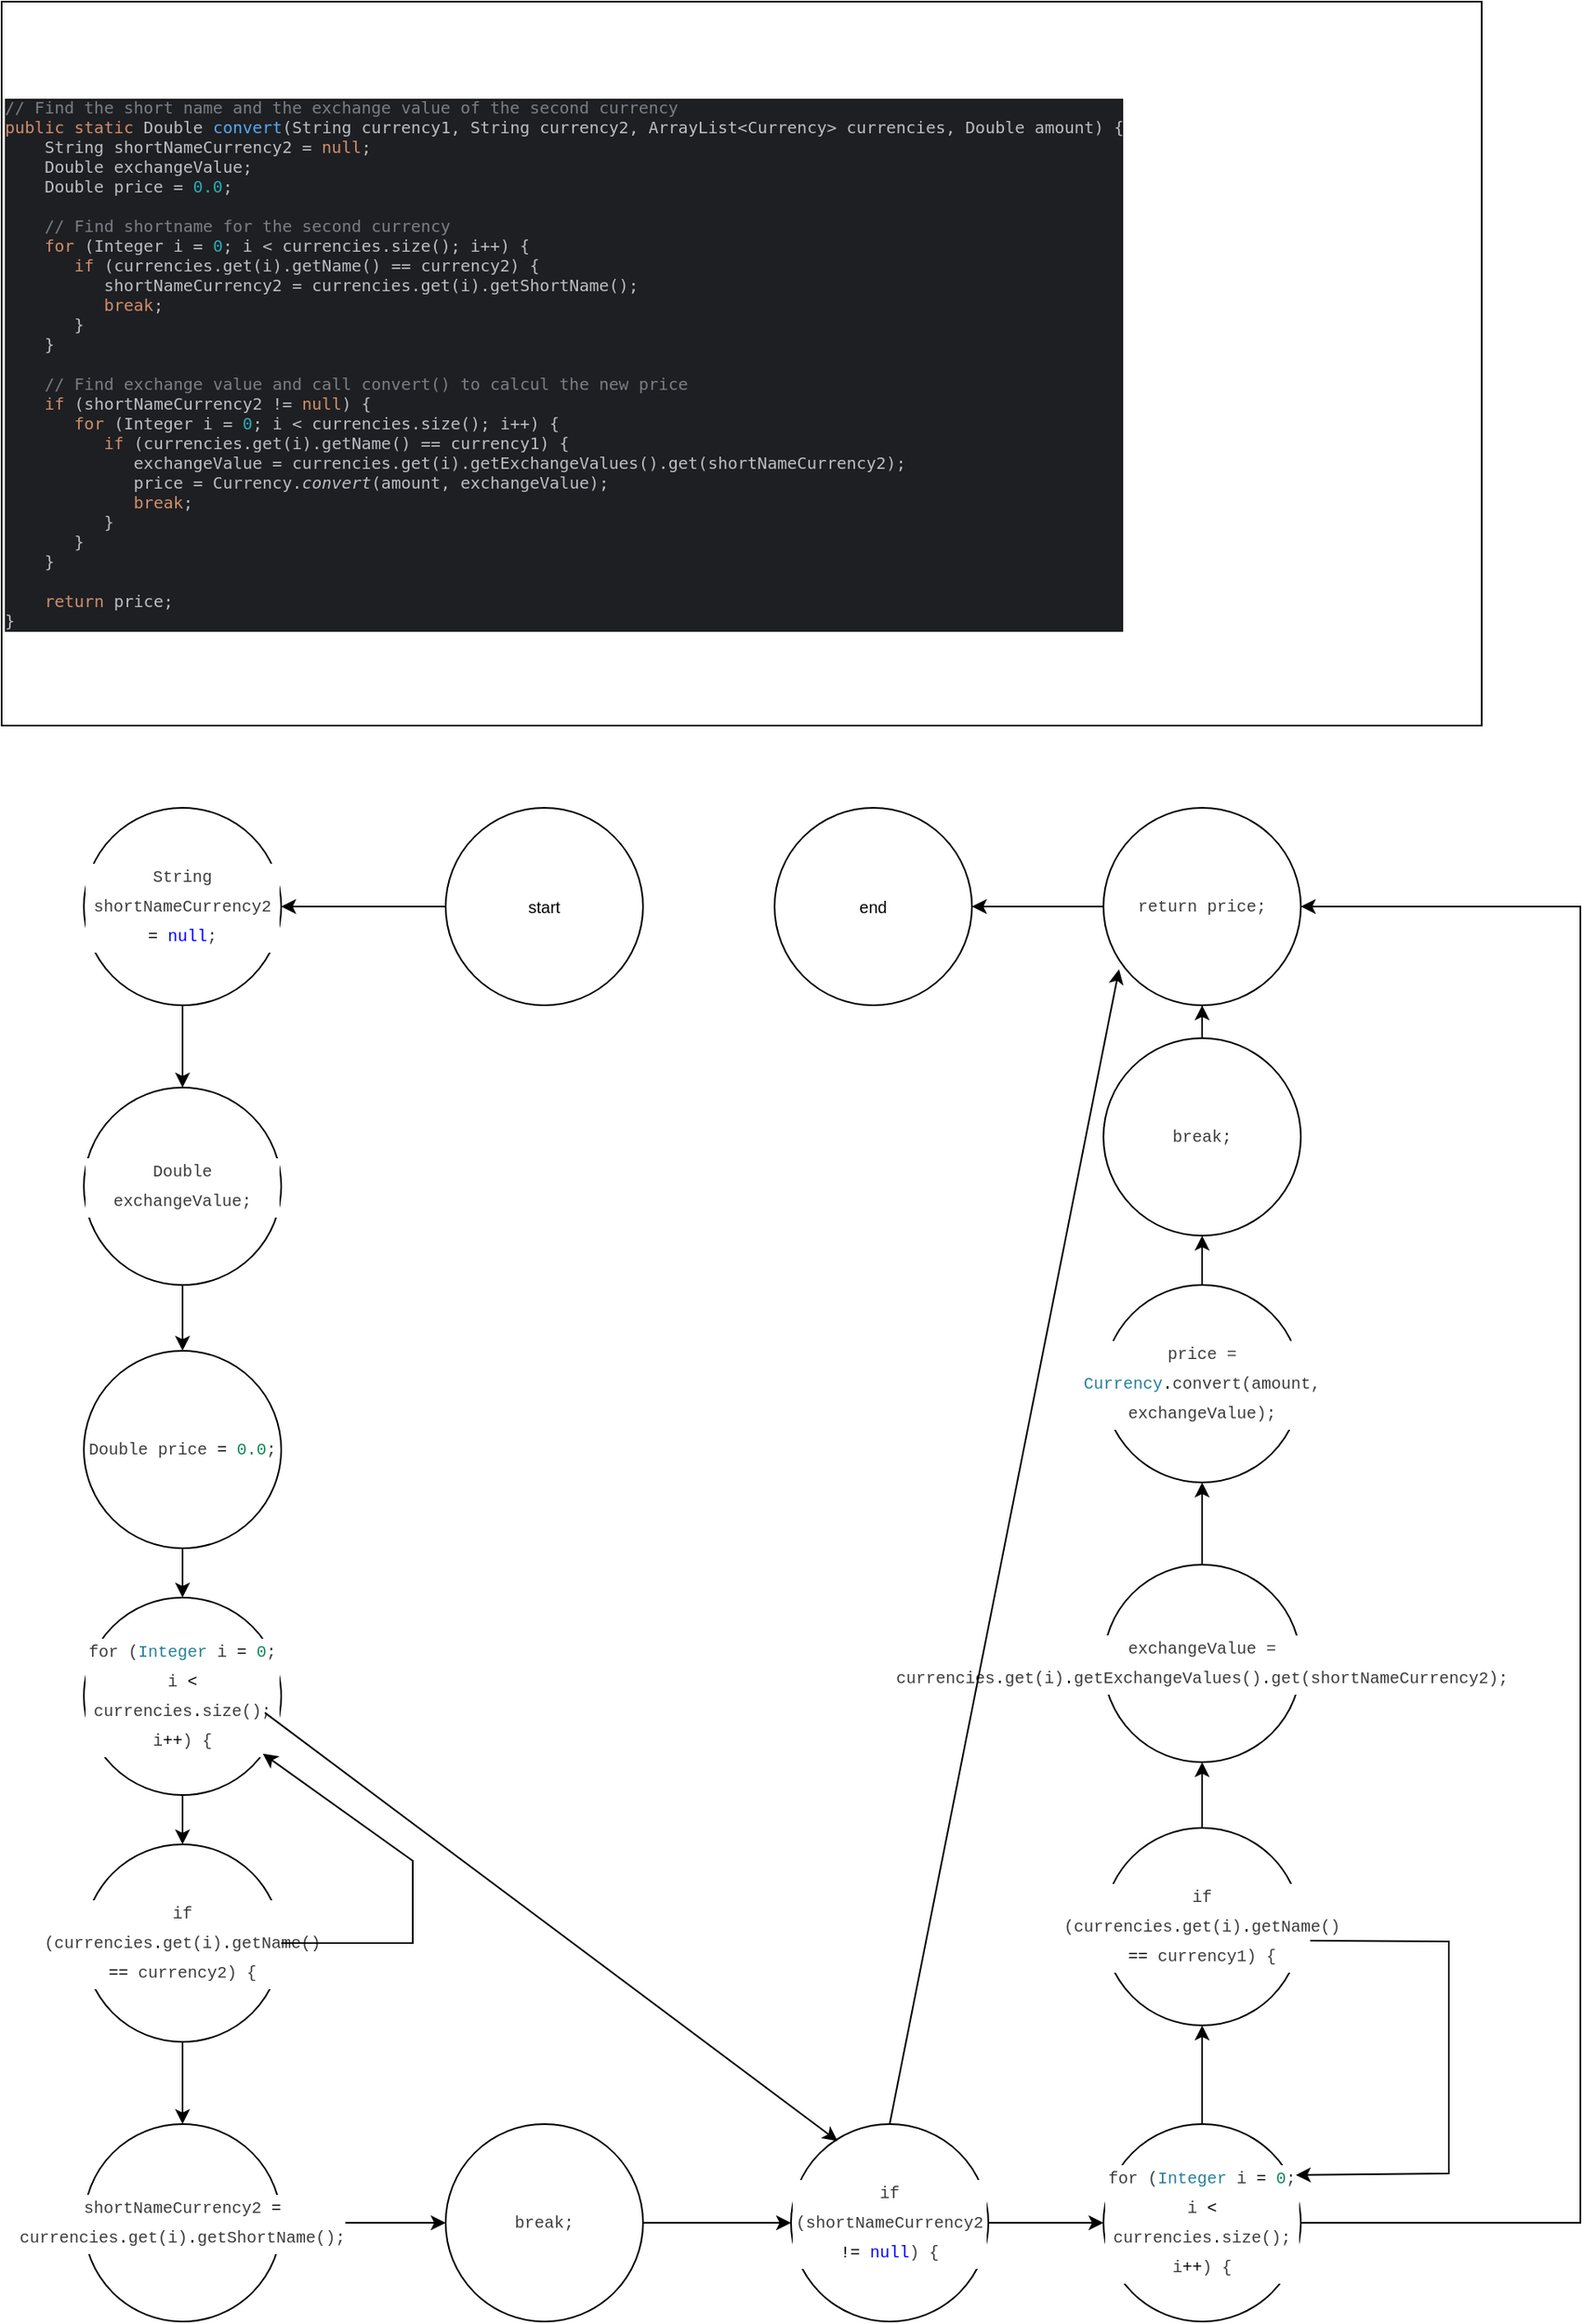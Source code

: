 <mxfile version="22.1.7" type="device">
  <diagram name="Page-1" id="QGJVlVm4lbgeCP3KeoCf">
    <mxGraphModel dx="1434" dy="623" grid="1" gridSize="10" guides="1" tooltips="1" connect="1" arrows="1" fold="1" page="1" pageScale="1" pageWidth="850" pageHeight="1100" math="0" shadow="0">
      <root>
        <mxCell id="0" />
        <mxCell id="1" parent="0" />
        <mxCell id="_7y6-RLy95nnaobHyLht-1" value="&lt;div style=&quot;background-color: rgb(30, 31, 34); color: rgb(188, 190, 196); font-size: 10px;&quot;&gt;&lt;pre style=&quot;font-family: &amp;quot;JetBrains Mono&amp;quot;, monospace; font-size: 10px;&quot;&gt;&lt;span style=&quot;color: rgb(122, 126, 133); font-size: 10px;&quot;&gt;// Find the short name and the exchange value of the second currency&lt;br style=&quot;font-size: 10px;&quot;&gt;&lt;/span&gt;&lt;span style=&quot;color: rgb(207, 142, 109); font-size: 10px;&quot;&gt;public static &lt;/span&gt;Double &lt;span style=&quot;color: rgb(86, 168, 245); font-size: 10px;&quot;&gt;convert&lt;/span&gt;(String currency1, String currency2, ArrayList&amp;lt;Currency&amp;gt; currencies, Double amount) {&lt;br style=&quot;font-size: 10px;&quot;&gt;    String shortNameCurrency2 = &lt;span style=&quot;color: rgb(207, 142, 109); font-size: 10px;&quot;&gt;null&lt;/span&gt;;&lt;br style=&quot;font-size: 10px;&quot;&gt;    Double exchangeValue;&lt;br style=&quot;font-size: 10px;&quot;&gt;    Double price = &lt;span style=&quot;color: rgb(42, 172, 184); font-size: 10px;&quot;&gt;0.0&lt;/span&gt;;&lt;br style=&quot;font-size: 10px;&quot;&gt;    &lt;br style=&quot;font-size: 10px;&quot;&gt;    &lt;span style=&quot;color: rgb(122, 126, 133); font-size: 10px;&quot;&gt;// Find shortname for the second currency&lt;br style=&quot;font-size: 10px;&quot;&gt;&lt;/span&gt;&lt;span style=&quot;color: rgb(122, 126, 133); font-size: 10px;&quot;&gt;    &lt;/span&gt;&lt;span style=&quot;color: rgb(207, 142, 109); font-size: 10px;&quot;&gt;for &lt;/span&gt;(Integer i = &lt;span style=&quot;color: rgb(42, 172, 184); font-size: 10px;&quot;&gt;0&lt;/span&gt;; i &amp;lt; currencies.size(); i++) {&lt;br style=&quot;font-size: 10px;&quot;&gt;       &lt;span style=&quot;color: rgb(207, 142, 109); font-size: 10px;&quot;&gt;if &lt;/span&gt;(currencies.get(i).getName() == currency2) {&lt;br style=&quot;font-size: 10px;&quot;&gt;          shortNameCurrency2 = currencies.get(i).getShortName();&lt;br style=&quot;font-size: 10px;&quot;&gt;          &lt;span style=&quot;color: rgb(207, 142, 109); font-size: 10px;&quot;&gt;break&lt;/span&gt;;&lt;br style=&quot;font-size: 10px;&quot;&gt;       }&lt;br style=&quot;font-size: 10px;&quot;&gt;    }&lt;br style=&quot;font-size: 10px;&quot;&gt;    &lt;br style=&quot;font-size: 10px;&quot;&gt;    &lt;span style=&quot;color: rgb(122, 126, 133); font-size: 10px;&quot;&gt;// Find exchange value and call convert() to calcul the new price&lt;br style=&quot;font-size: 10px;&quot;&gt;&lt;/span&gt;&lt;span style=&quot;color: rgb(122, 126, 133); font-size: 10px;&quot;&gt;    &lt;/span&gt;&lt;span style=&quot;color: rgb(207, 142, 109); font-size: 10px;&quot;&gt;if &lt;/span&gt;(shortNameCurrency2 != &lt;span style=&quot;color: rgb(207, 142, 109); font-size: 10px;&quot;&gt;null&lt;/span&gt;) {&lt;br style=&quot;font-size: 10px;&quot;&gt;       &lt;span style=&quot;color: rgb(207, 142, 109); font-size: 10px;&quot;&gt;for &lt;/span&gt;(Integer i = &lt;span style=&quot;color: rgb(42, 172, 184); font-size: 10px;&quot;&gt;0&lt;/span&gt;; i &amp;lt; currencies.size(); i++) {&lt;br style=&quot;font-size: 10px;&quot;&gt;          &lt;span style=&quot;color: rgb(207, 142, 109); font-size: 10px;&quot;&gt;if &lt;/span&gt;(currencies.get(i).getName() == currency1) {&lt;br style=&quot;font-size: 10px;&quot;&gt;             exchangeValue = currencies.get(i).getExchangeValues().get(shortNameCurrency2);&lt;br style=&quot;font-size: 10px;&quot;&gt;             price = Currency.&lt;span style=&quot;font-style: italic; font-size: 10px;&quot;&gt;convert&lt;/span&gt;(amount, exchangeValue);&lt;br style=&quot;font-size: 10px;&quot;&gt;             &lt;span style=&quot;color: rgb(207, 142, 109); font-size: 10px;&quot;&gt;break&lt;/span&gt;;&lt;br style=&quot;font-size: 10px;&quot;&gt;          }&lt;br style=&quot;font-size: 10px;&quot;&gt;       }&lt;br style=&quot;font-size: 10px;&quot;&gt;    }&lt;br style=&quot;font-size: 10px;&quot;&gt;    &lt;br style=&quot;font-size: 10px;&quot;&gt;    &lt;span style=&quot;color: rgb(207, 142, 109); font-size: 10px;&quot;&gt;return &lt;/span&gt;price;&lt;br style=&quot;font-size: 10px;&quot;&gt;}&lt;/pre&gt;&lt;/div&gt;" style="rounded=0;whiteSpace=wrap;html=1;align=left;fontSize=10;labelPosition=center;verticalLabelPosition=middle;verticalAlign=middle;horizontal=1;" parent="1" vertex="1">
          <mxGeometry x="30" y="40" width="900" height="440" as="geometry" />
        </mxCell>
        <mxCell id="_7y6-RLy95nnaobHyLht-19" value="" style="edgeStyle=orthogonalEdgeStyle;rounded=0;orthogonalLoop=1;jettySize=auto;html=1;fontSize=10;align=center;labelPosition=center;verticalLabelPosition=middle;verticalAlign=middle;horizontal=1;" parent="1" source="_7y6-RLy95nnaobHyLht-2" target="_7y6-RLy95nnaobHyLht-7" edge="1">
          <mxGeometry relative="1" as="geometry" />
        </mxCell>
        <mxCell id="_7y6-RLy95nnaobHyLht-2" value="&lt;div style=&quot;color: rgb(59, 59, 59); background-color: rgb(255, 255, 255); font-family: Menlo, Monaco, &amp;quot;Courier New&amp;quot;, monospace; line-height: 18px; font-size: 10px;&quot;&gt;&lt;div style=&quot;font-size: 10px;&quot;&gt;        String shortNameCurrency2 &lt;span style=&quot;color: rgb(0, 0, 0); font-size: 10px;&quot;&gt;=&lt;/span&gt; &lt;span style=&quot;color: rgb(0, 0, 255); font-size: 10px;&quot;&gt;null&lt;/span&gt;;&lt;/div&gt;&lt;div style=&quot;font-size: 10px;&quot;&gt;&lt;/div&gt;&lt;/div&gt;" style="ellipse;whiteSpace=wrap;html=1;aspect=fixed;fontSize=10;align=center;labelPosition=center;verticalLabelPosition=middle;verticalAlign=middle;horizontal=1;" parent="1" vertex="1">
          <mxGeometry x="80" y="530" width="120" height="120" as="geometry" />
        </mxCell>
        <mxCell id="_7y6-RLy95nnaobHyLht-43" value="" style="edgeStyle=orthogonalEdgeStyle;rounded=0;orthogonalLoop=1;jettySize=auto;html=1;fontSize=10;" parent="1" source="_7y6-RLy95nnaobHyLht-4" target="_7y6-RLy95nnaobHyLht-16" edge="1">
          <mxGeometry relative="1" as="geometry" />
        </mxCell>
        <mxCell id="_7y6-RLy95nnaobHyLht-4" value="&lt;div style=&quot;color: rgb(59, 59, 59); background-color: rgb(255, 255, 255); font-family: Menlo, Monaco, &amp;quot;Courier New&amp;quot;, monospace; font-size: 10px; line-height: 18px;&quot;&gt;&lt;div style=&quot;font-size: 10px;&quot;&gt;                    exchangeValue = currencies&lt;span style=&quot;color: rgb(0, 0, 0); font-size: 10px;&quot;&gt;.&lt;/span&gt;get(i)&lt;span style=&quot;color: rgb(0, 0, 0); font-size: 10px;&quot;&gt;.&lt;/span&gt;getExchangeValues()&lt;span style=&quot;color: rgb(0, 0, 0); font-size: 10px;&quot;&gt;.&lt;/span&gt;get(shortNameCurrency2);&lt;/div&gt;&lt;div style=&quot;font-size: 10px;&quot;&gt;&lt;/div&gt;&lt;/div&gt;" style="ellipse;whiteSpace=wrap;html=1;aspect=fixed;fontSize=10;align=center;labelPosition=center;verticalLabelPosition=middle;verticalAlign=middle;horizontal=1;" parent="1" vertex="1">
          <mxGeometry x="700" y="990" width="120" height="120" as="geometry" />
        </mxCell>
        <mxCell id="_7y6-RLy95nnaobHyLht-18" value="" style="edgeStyle=orthogonalEdgeStyle;rounded=0;orthogonalLoop=1;jettySize=auto;html=1;fontSize=10;align=center;labelPosition=center;verticalLabelPosition=middle;verticalAlign=middle;horizontal=1;" parent="1" source="_7y6-RLy95nnaobHyLht-5" target="_7y6-RLy95nnaobHyLht-2" edge="1">
          <mxGeometry relative="1" as="geometry" />
        </mxCell>
        <mxCell id="_7y6-RLy95nnaobHyLht-5" value="start" style="ellipse;whiteSpace=wrap;html=1;aspect=fixed;fontSize=10;align=center;labelPosition=center;verticalLabelPosition=middle;verticalAlign=middle;horizontal=1;" parent="1" vertex="1">
          <mxGeometry x="300" y="530" width="120" height="120" as="geometry" />
        </mxCell>
        <mxCell id="_7y6-RLy95nnaobHyLht-6" value="end" style="ellipse;whiteSpace=wrap;html=1;aspect=fixed;fontSize=10;align=center;labelPosition=center;verticalLabelPosition=middle;verticalAlign=middle;horizontal=1;" parent="1" vertex="1">
          <mxGeometry x="500" y="530" width="120" height="120" as="geometry" />
        </mxCell>
        <mxCell id="_7y6-RLy95nnaobHyLht-20" value="" style="edgeStyle=orthogonalEdgeStyle;rounded=0;orthogonalLoop=1;jettySize=auto;html=1;fontSize=10;align=center;labelPosition=center;verticalLabelPosition=middle;verticalAlign=middle;horizontal=1;" parent="1" source="_7y6-RLy95nnaobHyLht-7" target="_7y6-RLy95nnaobHyLht-8" edge="1">
          <mxGeometry relative="1" as="geometry" />
        </mxCell>
        <mxCell id="_7y6-RLy95nnaobHyLht-7" value="&lt;div style=&quot;color: rgb(59, 59, 59); background-color: rgb(255, 255, 255); font-family: Menlo, Monaco, &amp;quot;Courier New&amp;quot;, monospace; line-height: 18px; font-size: 10px;&quot;&gt;&lt;div style=&quot;font-size: 10px;&quot;&gt;        Double exchangeValue;&lt;/div&gt;&lt;div style=&quot;font-size: 10px;&quot;&gt;&lt;/div&gt;&lt;/div&gt;" style="ellipse;whiteSpace=wrap;html=1;aspect=fixed;fontSize=10;align=center;labelPosition=center;verticalLabelPosition=middle;verticalAlign=middle;horizontal=1;" parent="1" vertex="1">
          <mxGeometry x="80" y="700" width="120" height="120" as="geometry" />
        </mxCell>
        <mxCell id="_7y6-RLy95nnaobHyLht-21" value="" style="edgeStyle=orthogonalEdgeStyle;rounded=0;orthogonalLoop=1;jettySize=auto;html=1;fontSize=10;align=center;labelPosition=center;verticalLabelPosition=middle;verticalAlign=middle;horizontal=1;" parent="1" source="_7y6-RLy95nnaobHyLht-8" target="_7y6-RLy95nnaobHyLht-9" edge="1">
          <mxGeometry relative="1" as="geometry" />
        </mxCell>
        <mxCell id="_7y6-RLy95nnaobHyLht-8" value="&lt;div style=&quot;color: rgb(59, 59, 59); background-color: rgb(255, 255, 255); font-family: Menlo, Monaco, &amp;quot;Courier New&amp;quot;, monospace; line-height: 18px; font-size: 10px;&quot;&gt;&lt;div style=&quot;font-size: 10px;&quot;&gt;        Double price &lt;span style=&quot;color: rgb(0, 0, 0); font-size: 10px;&quot;&gt;=&lt;/span&gt; &lt;span style=&quot;color: rgb(9, 134, 88); font-size: 10px;&quot;&gt;0.0&lt;/span&gt;;&lt;/div&gt;&lt;div style=&quot;font-size: 10px;&quot;&gt;&lt;/div&gt;&lt;/div&gt;" style="ellipse;whiteSpace=wrap;html=1;aspect=fixed;fontSize=10;align=center;labelPosition=center;verticalLabelPosition=middle;verticalAlign=middle;horizontal=1;" parent="1" vertex="1">
          <mxGeometry x="80" y="860" width="120" height="120" as="geometry" />
        </mxCell>
        <mxCell id="_7y6-RLy95nnaobHyLht-22" value="" style="edgeStyle=orthogonalEdgeStyle;rounded=0;orthogonalLoop=1;jettySize=auto;html=1;fontSize=10;align=center;labelPosition=center;verticalLabelPosition=middle;verticalAlign=middle;horizontal=1;" parent="1" source="_7y6-RLy95nnaobHyLht-9" target="_7y6-RLy95nnaobHyLht-10" edge="1">
          <mxGeometry relative="1" as="geometry" />
        </mxCell>
        <mxCell id="_7y6-RLy95nnaobHyLht-9" value="&lt;div style=&quot;color: rgb(59, 59, 59); background-color: rgb(255, 255, 255); font-family: Menlo, Monaco, &amp;quot;Courier New&amp;quot;, monospace; line-height: 18px; font-size: 10px;&quot;&gt;&lt;div style=&quot;font-size: 10px;&quot;&gt;        for (&lt;span style=&quot;color: rgb(38, 127, 153); font-size: 10px;&quot;&gt;Integer&lt;/span&gt; i &lt;span style=&quot;color: rgb(0, 0, 0); font-size: 10px;&quot;&gt;=&lt;/span&gt; &lt;span style=&quot;color: rgb(9, 134, 88); font-size: 10px;&quot;&gt;0&lt;/span&gt;; i &lt;span style=&quot;color: rgb(0, 0, 0); font-size: 10px;&quot;&gt;&amp;lt;&lt;/span&gt; currencies&lt;span style=&quot;color: rgb(0, 0, 0); font-size: 10px;&quot;&gt;.&lt;/span&gt;size(); i&lt;span style=&quot;color: rgb(0, 0, 0); font-size: 10px;&quot;&gt;++&lt;/span&gt;) {&lt;/div&gt;&lt;div style=&quot;font-size: 10px;&quot;&gt;&lt;/div&gt;&lt;/div&gt;" style="ellipse;whiteSpace=wrap;html=1;aspect=fixed;fontSize=10;align=center;labelPosition=center;verticalLabelPosition=middle;verticalAlign=middle;horizontal=1;" parent="1" vertex="1">
          <mxGeometry x="80" y="1010" width="120" height="120" as="geometry" />
        </mxCell>
        <mxCell id="_7y6-RLy95nnaobHyLht-23" value="" style="edgeStyle=orthogonalEdgeStyle;rounded=0;orthogonalLoop=1;jettySize=auto;html=1;fontSize=10;" parent="1" source="_7y6-RLy95nnaobHyLht-10" target="_7y6-RLy95nnaobHyLht-11" edge="1">
          <mxGeometry relative="1" as="geometry" />
        </mxCell>
        <mxCell id="_7y6-RLy95nnaobHyLht-10" value="&lt;div style=&quot;color: rgb(59, 59, 59); background-color: rgb(255, 255, 255); font-family: Menlo, Monaco, &amp;quot;Courier New&amp;quot;, monospace; line-height: 18px; font-size: 10px;&quot;&gt;&lt;div style=&quot;font-size: 10px;&quot;&gt;            if (currencies&lt;span style=&quot;color: rgb(0, 0, 0); font-size: 10px;&quot;&gt;.&lt;/span&gt;get(i)&lt;span style=&quot;color: rgb(0, 0, 0); font-size: 10px;&quot;&gt;.&lt;/span&gt;getName() &lt;span style=&quot;color: rgb(0, 0, 0); font-size: 10px;&quot;&gt;==&lt;/span&gt; currency2) {&lt;/div&gt;&lt;div style=&quot;font-size: 10px;&quot;&gt;&lt;/div&gt;&lt;/div&gt;" style="ellipse;whiteSpace=wrap;html=1;aspect=fixed;fontSize=10;align=center;labelPosition=center;verticalLabelPosition=middle;verticalAlign=middle;horizontal=1;" parent="1" vertex="1">
          <mxGeometry x="80" y="1160" width="120" height="120" as="geometry" />
        </mxCell>
        <mxCell id="_7y6-RLy95nnaobHyLht-24" value="" style="edgeStyle=orthogonalEdgeStyle;rounded=0;orthogonalLoop=1;jettySize=auto;html=1;fontSize=10;" parent="1" source="_7y6-RLy95nnaobHyLht-11" target="_7y6-RLy95nnaobHyLht-12" edge="1">
          <mxGeometry relative="1" as="geometry" />
        </mxCell>
        <mxCell id="_7y6-RLy95nnaobHyLht-11" value="&lt;meta charset=&quot;utf-8&quot; style=&quot;font-size: 10px;&quot;&gt;&lt;div style=&quot;color: rgb(59, 59, 59); background-color: rgb(255, 255, 255); font-family: Menlo, Monaco, &amp;quot;Courier New&amp;quot;, monospace; font-weight: normal; font-size: 10px; line-height: 18px;&quot;&gt;&lt;div style=&quot;font-size: 10px;&quot;&gt;&lt;span style=&quot;color: rgb(59, 59, 59); font-size: 10px;&quot;&gt;                shortNameCurrency2 &lt;/span&gt;&lt;span style=&quot;color: rgb(0, 0, 0); font-size: 10px;&quot;&gt;=&lt;/span&gt;&lt;span style=&quot;color: rgb(59, 59, 59); font-size: 10px;&quot;&gt; currencies&lt;/span&gt;&lt;span style=&quot;color: rgb(0, 0, 0); font-size: 10px;&quot;&gt;.&lt;/span&gt;&lt;span style=&quot;color: rgb(59, 59, 59); font-size: 10px;&quot;&gt;get(i)&lt;/span&gt;&lt;span style=&quot;color: rgb(0, 0, 0); font-size: 10px;&quot;&gt;.&lt;/span&gt;&lt;span style=&quot;color: rgb(59, 59, 59); font-size: 10px;&quot;&gt;getShortName();&lt;/span&gt;&lt;/div&gt;&lt;div style=&quot;font-size: 10px;&quot;&gt;&lt;span style=&quot;color: rgb(59, 59, 59); font-size: 10px;&quot;&gt;&lt;/span&gt;&lt;/div&gt;&lt;/div&gt;" style="ellipse;whiteSpace=wrap;html=1;aspect=fixed;fontSize=10;align=center;labelPosition=center;verticalLabelPosition=middle;verticalAlign=middle;horizontal=1;" parent="1" vertex="1">
          <mxGeometry x="80" y="1330" width="120" height="120" as="geometry" />
        </mxCell>
        <mxCell id="_7y6-RLy95nnaobHyLht-12" value="&lt;div style=&quot;color: rgb(59, 59, 59); background-color: rgb(255, 255, 255); font-family: Menlo, Monaco, &amp;quot;Courier New&amp;quot;, monospace; font-size: 10px; line-height: 18px;&quot;&gt;&lt;div style=&quot;line-height: 18px; font-size: 10px;&quot;&gt;&lt;div style=&quot;font-size: 10px;&quot;&gt;                break;&lt;/div&gt;&lt;div style=&quot;font-size: 10px;&quot;&gt;&lt;/div&gt;&lt;/div&gt;&lt;/div&gt;" style="ellipse;whiteSpace=wrap;html=1;aspect=fixed;fontSize=10;align=center;labelPosition=center;verticalLabelPosition=middle;verticalAlign=middle;horizontal=1;" parent="1" vertex="1">
          <mxGeometry x="300" y="1330" width="120" height="120" as="geometry" />
        </mxCell>
        <mxCell id="_7y6-RLy95nnaobHyLht-45" value="" style="edgeStyle=orthogonalEdgeStyle;rounded=0;orthogonalLoop=1;jettySize=auto;html=1;" parent="1" source="_7y6-RLy95nnaobHyLht-13" target="_7y6-RLy95nnaobHyLht-14" edge="1">
          <mxGeometry relative="1" as="geometry" />
        </mxCell>
        <mxCell id="_7y6-RLy95nnaobHyLht-13" value="&lt;div style=&quot;color: rgb(59, 59, 59); background-color: rgb(255, 255, 255); font-family: Menlo, Monaco, &amp;quot;Courier New&amp;quot;, monospace; font-size: 10px; line-height: 18px;&quot;&gt;&lt;div style=&quot;font-size: 10px;&quot;&gt;        if (shortNameCurrency2 &lt;span style=&quot;color: rgb(0, 0, 0); font-size: 10px;&quot;&gt;!=&lt;/span&gt; &lt;span style=&quot;color: rgb(0, 0, 255); font-size: 10px;&quot;&gt;null&lt;/span&gt;) {&lt;/div&gt;&lt;div style=&quot;font-size: 10px;&quot;&gt;&lt;/div&gt;&lt;/div&gt;" style="ellipse;whiteSpace=wrap;html=1;aspect=fixed;fontSize=10;align=center;labelPosition=center;verticalLabelPosition=middle;verticalAlign=middle;horizontal=1;" parent="1" vertex="1">
          <mxGeometry x="510" y="1330" width="120" height="120" as="geometry" />
        </mxCell>
        <mxCell id="_7y6-RLy95nnaobHyLht-47" value="" style="edgeStyle=orthogonalEdgeStyle;rounded=0;orthogonalLoop=1;jettySize=auto;html=1;" parent="1" source="_7y6-RLy95nnaobHyLht-14" target="_7y6-RLy95nnaobHyLht-15" edge="1">
          <mxGeometry relative="1" as="geometry" />
        </mxCell>
        <mxCell id="_7y6-RLy95nnaobHyLht-14" value="&lt;div style=&quot;color: rgb(59, 59, 59); background-color: rgb(255, 255, 255); font-family: Menlo, Monaco, &amp;quot;Courier New&amp;quot;, monospace; font-size: 10px; line-height: 18px;&quot;&gt;&lt;div style=&quot;font-size: 10px;&quot;&gt;            for (&lt;span style=&quot;color: rgb(38, 127, 153); font-size: 10px;&quot;&gt;Integer&lt;/span&gt; i &lt;span style=&quot;color: rgb(0, 0, 0); font-size: 10px;&quot;&gt;=&lt;/span&gt; &lt;span style=&quot;color: rgb(9, 134, 88); font-size: 10px;&quot;&gt;0&lt;/span&gt;; i &lt;span style=&quot;color: rgb(0, 0, 0); font-size: 10px;&quot;&gt;&amp;lt;&lt;/span&gt; currencies&lt;span style=&quot;color: rgb(0, 0, 0); font-size: 10px;&quot;&gt;.&lt;/span&gt;size(); i&lt;span style=&quot;color: rgb(0, 0, 0); font-size: 10px;&quot;&gt;++&lt;/span&gt;) {&lt;/div&gt;&lt;div style=&quot;font-size: 10px;&quot;&gt;&lt;/div&gt;&lt;/div&gt;" style="ellipse;whiteSpace=wrap;html=1;aspect=fixed;fontSize=10;align=center;labelPosition=center;verticalLabelPosition=middle;verticalAlign=middle;horizontal=1;" parent="1" vertex="1">
          <mxGeometry x="700" y="1330" width="120" height="120" as="geometry" />
        </mxCell>
        <mxCell id="_7y6-RLy95nnaobHyLht-44" value="" style="edgeStyle=orthogonalEdgeStyle;rounded=0;orthogonalLoop=1;jettySize=auto;html=1;fontSize=10;" parent="1" source="_7y6-RLy95nnaobHyLht-15" target="_7y6-RLy95nnaobHyLht-4" edge="1">
          <mxGeometry relative="1" as="geometry" />
        </mxCell>
        <mxCell id="_7y6-RLy95nnaobHyLht-15" value="&lt;div style=&quot;color: rgb(59, 59, 59); background-color: rgb(255, 255, 255); font-family: Menlo, Monaco, &amp;quot;Courier New&amp;quot;, monospace; font-size: 10px; line-height: 18px;&quot;&gt;&lt;div style=&quot;font-size: 10px;&quot;&gt;                if (currencies&lt;span style=&quot;color: rgb(0, 0, 0); font-size: 10px;&quot;&gt;.&lt;/span&gt;get(i)&lt;span style=&quot;color: rgb(0, 0, 0); font-size: 10px;&quot;&gt;.&lt;/span&gt;getName() &lt;span style=&quot;color: rgb(0, 0, 0); font-size: 10px;&quot;&gt;==&lt;/span&gt; currency1) {&lt;/div&gt;&lt;div style=&quot;font-size: 10px;&quot;&gt;&lt;/div&gt;&lt;/div&gt;" style="ellipse;whiteSpace=wrap;html=1;aspect=fixed;fontSize=10;align=center;labelPosition=center;verticalLabelPosition=middle;verticalAlign=middle;horizontal=1;" parent="1" vertex="1">
          <mxGeometry x="700" y="1150" width="120" height="120" as="geometry" />
        </mxCell>
        <mxCell id="_7y6-RLy95nnaobHyLht-42" value="" style="edgeStyle=orthogonalEdgeStyle;rounded=0;orthogonalLoop=1;jettySize=auto;html=1;fontSize=10;" parent="1" source="_7y6-RLy95nnaobHyLht-16" target="_7y6-RLy95nnaobHyLht-40" edge="1">
          <mxGeometry relative="1" as="geometry" />
        </mxCell>
        <mxCell id="_7y6-RLy95nnaobHyLht-16" value="&lt;div style=&quot;color: rgb(59, 59, 59); background-color: rgb(255, 255, 255); font-family: Menlo, Monaco, &amp;quot;Courier New&amp;quot;, monospace; font-size: 10px; line-height: 18px;&quot;&gt;&lt;div style=&quot;font-size: 10px;&quot;&gt;                    price = &lt;span style=&quot;color: rgb(38, 127, 153); font-size: 10px;&quot;&gt;Currency&lt;/span&gt;&lt;span style=&quot;color: rgb(0, 0, 0); font-size: 10px;&quot;&gt;.&lt;/span&gt;convert(amount, exchangeValue);&lt;/div&gt;&lt;div style=&quot;font-size: 10px;&quot;&gt;&lt;/div&gt;&lt;/div&gt;" style="ellipse;whiteSpace=wrap;html=1;aspect=fixed;fontSize=10;align=center;labelPosition=center;verticalLabelPosition=middle;verticalAlign=middle;horizontal=1;" parent="1" vertex="1">
          <mxGeometry x="700" y="820" width="120" height="120" as="geometry" />
        </mxCell>
        <mxCell id="_7y6-RLy95nnaobHyLht-39" value="" style="edgeStyle=orthogonalEdgeStyle;rounded=0;orthogonalLoop=1;jettySize=auto;html=1;fontSize=10;" parent="1" source="_7y6-RLy95nnaobHyLht-17" target="_7y6-RLy95nnaobHyLht-6" edge="1">
          <mxGeometry relative="1" as="geometry" />
        </mxCell>
        <mxCell id="_7y6-RLy95nnaobHyLht-17" value="&lt;div style=&quot;color: rgb(59, 59, 59); background-color: rgb(255, 255, 255); font-family: Menlo, Monaco, &amp;quot;Courier New&amp;quot;, monospace; font-size: 10px; line-height: 18px;&quot;&gt;&lt;div style=&quot;font-size: 10px;&quot;&gt;        return price;&lt;/div&gt;&lt;div style=&quot;font-size: 10px;&quot;&gt;&lt;/div&gt;&lt;/div&gt;" style="ellipse;whiteSpace=wrap;html=1;aspect=fixed;fontSize=10;align=center;labelPosition=center;verticalLabelPosition=middle;verticalAlign=middle;horizontal=1;" parent="1" vertex="1">
          <mxGeometry x="700" y="530" width="120" height="120" as="geometry" />
        </mxCell>
        <mxCell id="_7y6-RLy95nnaobHyLht-35" value="" style="endArrow=classic;html=1;rounded=0;fontSize=10;" parent="1" source="_7y6-RLy95nnaobHyLht-10" target="_7y6-RLy95nnaobHyLht-9" edge="1">
          <mxGeometry width="50" height="50" relative="1" as="geometry">
            <mxPoint x="560" y="1210" as="sourcePoint" />
            <mxPoint x="580" y="1200" as="targetPoint" />
            <Array as="points">
              <mxPoint x="280" y="1220" />
              <mxPoint x="280" y="1170" />
            </Array>
          </mxGeometry>
        </mxCell>
        <mxCell id="_7y6-RLy95nnaobHyLht-36" value="" style="endArrow=classic;html=1;rounded=0;exitX=0.917;exitY=0.583;exitDx=0;exitDy=0;exitPerimeter=0;entryX=0.236;entryY=0.086;entryDx=0;entryDy=0;entryPerimeter=0;fontSize=10;" parent="1" source="_7y6-RLy95nnaobHyLht-9" target="_7y6-RLy95nnaobHyLht-13" edge="1">
          <mxGeometry width="50" height="50" relative="1" as="geometry">
            <mxPoint x="650" y="1210" as="sourcePoint" />
            <mxPoint x="700" y="1160" as="targetPoint" />
          </mxGeometry>
        </mxCell>
        <mxCell id="_7y6-RLy95nnaobHyLht-38" value="" style="endArrow=classic;html=1;rounded=0;exitX=1;exitY=0.5;exitDx=0;exitDy=0;fontSize=10;" parent="1" source="_7y6-RLy95nnaobHyLht-12" target="_7y6-RLy95nnaobHyLht-13" edge="1">
          <mxGeometry width="50" height="50" relative="1" as="geometry">
            <mxPoint x="650" y="1240" as="sourcePoint" />
            <mxPoint x="700" y="1190" as="targetPoint" />
          </mxGeometry>
        </mxCell>
        <mxCell id="_7y6-RLy95nnaobHyLht-41" value="" style="edgeStyle=orthogonalEdgeStyle;rounded=0;orthogonalLoop=1;jettySize=auto;html=1;fontSize=10;" parent="1" source="_7y6-RLy95nnaobHyLht-40" target="_7y6-RLy95nnaobHyLht-17" edge="1">
          <mxGeometry relative="1" as="geometry" />
        </mxCell>
        <mxCell id="_7y6-RLy95nnaobHyLht-40" value="&lt;div style=&quot;color: rgb(59, 59, 59); background-color: rgb(255, 255, 255); font-family: Menlo, Monaco, &amp;quot;Courier New&amp;quot;, monospace; font-size: 10px; line-height: 18px;&quot;&gt;&lt;div style=&quot;font-size: 10px;&quot;&gt;                    break;&lt;/div&gt;&lt;div style=&quot;font-size: 10px;&quot;&gt;&lt;/div&gt;&lt;/div&gt;" style="ellipse;whiteSpace=wrap;html=1;aspect=fixed;fontSize=10;align=center;labelPosition=center;verticalLabelPosition=middle;verticalAlign=middle;horizontal=1;" parent="1" vertex="1">
          <mxGeometry x="700" y="670" width="120" height="120" as="geometry" />
        </mxCell>
        <mxCell id="_7y6-RLy95nnaobHyLht-46" value="" style="endArrow=classic;html=1;rounded=0;exitX=0.5;exitY=0;exitDx=0;exitDy=0;entryX=0.079;entryY=0.818;entryDx=0;entryDy=0;entryPerimeter=0;" parent="1" source="_7y6-RLy95nnaobHyLht-13" target="_7y6-RLy95nnaobHyLht-17" edge="1">
          <mxGeometry width="50" height="50" relative="1" as="geometry">
            <mxPoint x="430" y="1140" as="sourcePoint" />
            <mxPoint x="480" y="1090" as="targetPoint" />
          </mxGeometry>
        </mxCell>
        <mxCell id="_7y6-RLy95nnaobHyLht-48" value="" style="endArrow=classic;html=1;rounded=0;" parent="1" source="_7y6-RLy95nnaobHyLht-14" target="_7y6-RLy95nnaobHyLht-17" edge="1">
          <mxGeometry width="50" height="50" relative="1" as="geometry">
            <mxPoint x="430" y="1230" as="sourcePoint" />
            <mxPoint x="940" y="830" as="targetPoint" />
            <Array as="points">
              <mxPoint x="990" y="1390" />
              <mxPoint x="990" y="590" />
            </Array>
          </mxGeometry>
        </mxCell>
        <mxCell id="_7y6-RLy95nnaobHyLht-49" value="" style="endArrow=classic;html=1;rounded=0;entryX=0.975;entryY=0.258;entryDx=0;entryDy=0;entryPerimeter=0;exitX=1.048;exitY=0.571;exitDx=0;exitDy=0;exitPerimeter=0;" parent="1" source="_7y6-RLy95nnaobHyLht-15" target="_7y6-RLy95nnaobHyLht-14" edge="1">
          <mxGeometry width="50" height="50" relative="1" as="geometry">
            <mxPoint x="830" y="1260" as="sourcePoint" />
            <mxPoint x="880" y="1210" as="targetPoint" />
            <Array as="points">
              <mxPoint x="910" y="1219" />
              <mxPoint x="910" y="1360" />
            </Array>
          </mxGeometry>
        </mxCell>
      </root>
    </mxGraphModel>
  </diagram>
</mxfile>
